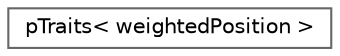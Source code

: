 digraph "Graphical Class Hierarchy"
{
 // LATEX_PDF_SIZE
  bgcolor="transparent";
  edge [fontname=Helvetica,fontsize=10,labelfontname=Helvetica,labelfontsize=10];
  node [fontname=Helvetica,fontsize=10,shape=box,height=0.2,width=0.4];
  rankdir="LR";
  Node0 [id="Node000000",label="pTraits\< weightedPosition \>",height=0.2,width=0.4,color="grey40", fillcolor="white", style="filled",URL="$classFoam_1_1pTraits_3_01weightedPosition_01_4.html",tooltip=" "];
}
